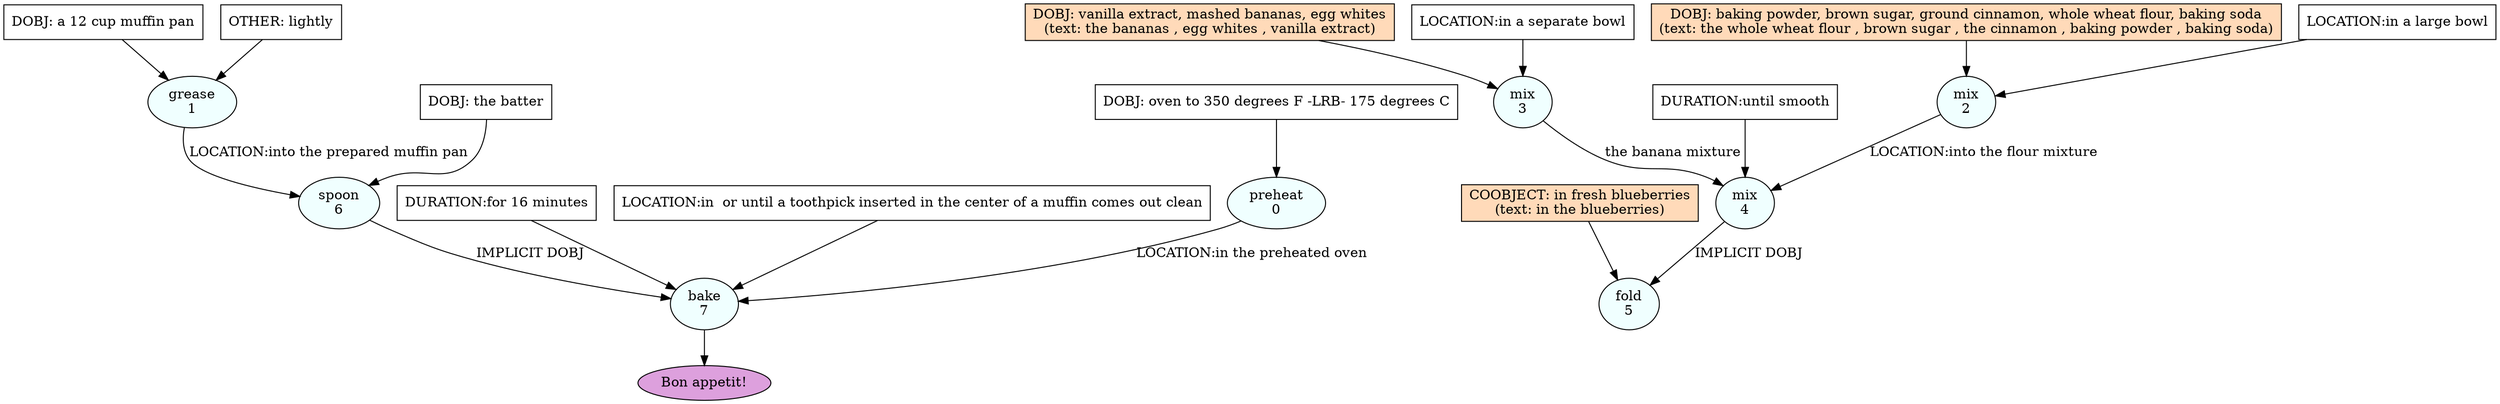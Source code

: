 digraph recipe {
E0[label="preheat
0", shape=oval, style=filled, fillcolor=azure]
E1[label="grease
1", shape=oval, style=filled, fillcolor=azure]
E2[label="mix
2", shape=oval, style=filled, fillcolor=azure]
E3[label="mix
3", shape=oval, style=filled, fillcolor=azure]
E4[label="mix
4", shape=oval, style=filled, fillcolor=azure]
E5[label="fold
5", shape=oval, style=filled, fillcolor=azure]
E6[label="spoon
6", shape=oval, style=filled, fillcolor=azure]
E7[label="bake
7", shape=oval, style=filled, fillcolor=azure]
D3[label="DOBJ: vanilla extract, mashed bananas, egg whites
(text: the bananas , egg whites , vanilla extract)", shape=box, style=filled, fillcolor=peachpuff]
D3 -> E3
P3_0[label="LOCATION:in a separate bowl", shape=box, style=filled, fillcolor=white]
P3_0 -> E3
D2[label="DOBJ: baking powder, brown sugar, ground cinnamon, whole wheat flour, baking soda
(text: the whole wheat flour , brown sugar , the cinnamon , baking powder , baking soda)", shape=box, style=filled, fillcolor=peachpuff]
D2 -> E2
P2_0[label="LOCATION:in a large bowl", shape=box, style=filled, fillcolor=white]
P2_0 -> E2
D0[label="DOBJ: oven to 350 degrees F -LRB- 175 degrees C", shape=box, style=filled, fillcolor=white]
D0 -> E0
D1[label="DOBJ: a 12 cup muffin pan", shape=box, style=filled, fillcolor=white]
D1 -> E1
O1_0[label="OTHER: lightly", shape=box, style=filled, fillcolor=white]
O1_0 -> E1
E3 -> E4 [label="the banana mixture"]
E2 -> E4 [label="LOCATION:into the flour mixture"]
P4_1_0[label="DURATION:until smooth", shape=box, style=filled, fillcolor=white]
P4_1_0 -> E4
E4 -> E5 [label="IMPLICIT DOBJ"]
P5_0_ing[label="COOBJECT: in fresh blueberries
(text: in the blueberries)", shape=box, style=filled, fillcolor=peachpuff]
P5_0_ing -> E5
D6_0[label="DOBJ: the batter", shape=box, style=filled, fillcolor=white]
D6_0 -> E6
E1 -> E6 [label="LOCATION:into the prepared muffin pan"]
E6 -> E7 [label="IMPLICIT DOBJ"]
P7_0_0[label="DURATION:for 16 minutes", shape=box, style=filled, fillcolor=white]
P7_0_0 -> E7
E0 -> E7 [label="LOCATION:in the preheated oven "]
P7_1_1[label="LOCATION:in  or until a toothpick inserted in the center of a muffin comes out clean", shape=box, style=filled, fillcolor=white]
P7_1_1 -> E7
EOR[label="Bon appetit!", shape=oval, style=filled, fillcolor=plum]
E7 -> EOR
}
